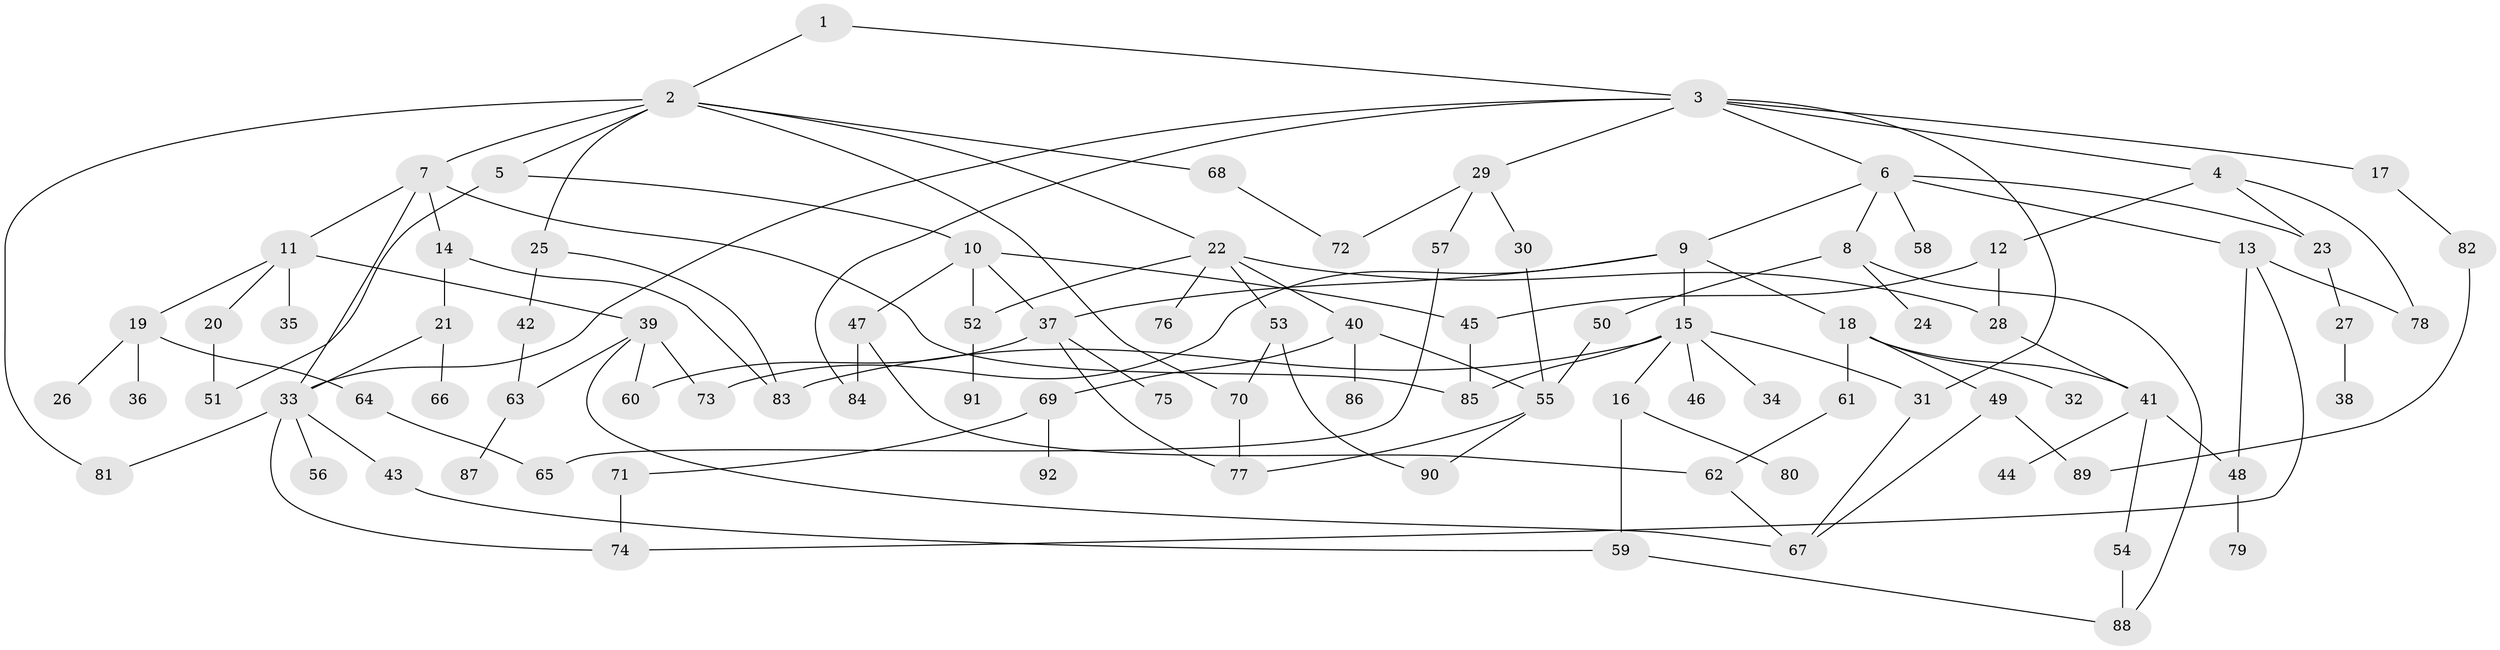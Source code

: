 // coarse degree distribution, {2: 0.22807017543859648, 8: 0.03508771929824561, 5: 0.07017543859649122, 3: 0.24561403508771928, 9: 0.03508771929824561, 6: 0.07017543859649122, 4: 0.10526315789473684, 7: 0.017543859649122806, 1: 0.19298245614035087}
// Generated by graph-tools (version 1.1) at 2025/23/03/03/25 07:23:35]
// undirected, 92 vertices, 130 edges
graph export_dot {
graph [start="1"]
  node [color=gray90,style=filled];
  1;
  2;
  3;
  4;
  5;
  6;
  7;
  8;
  9;
  10;
  11;
  12;
  13;
  14;
  15;
  16;
  17;
  18;
  19;
  20;
  21;
  22;
  23;
  24;
  25;
  26;
  27;
  28;
  29;
  30;
  31;
  32;
  33;
  34;
  35;
  36;
  37;
  38;
  39;
  40;
  41;
  42;
  43;
  44;
  45;
  46;
  47;
  48;
  49;
  50;
  51;
  52;
  53;
  54;
  55;
  56;
  57;
  58;
  59;
  60;
  61;
  62;
  63;
  64;
  65;
  66;
  67;
  68;
  69;
  70;
  71;
  72;
  73;
  74;
  75;
  76;
  77;
  78;
  79;
  80;
  81;
  82;
  83;
  84;
  85;
  86;
  87;
  88;
  89;
  90;
  91;
  92;
  1 -- 2;
  1 -- 3;
  2 -- 5;
  2 -- 7;
  2 -- 22;
  2 -- 25;
  2 -- 68;
  2 -- 81;
  2 -- 70;
  3 -- 4;
  3 -- 6;
  3 -- 17;
  3 -- 29;
  3 -- 31;
  3 -- 33;
  3 -- 84;
  4 -- 12;
  4 -- 23;
  4 -- 78;
  5 -- 10;
  5 -- 51;
  6 -- 8;
  6 -- 9;
  6 -- 13;
  6 -- 58;
  6 -- 23;
  7 -- 11;
  7 -- 14;
  7 -- 33;
  7 -- 85;
  8 -- 24;
  8 -- 50;
  8 -- 88;
  9 -- 15;
  9 -- 18;
  9 -- 37;
  9 -- 73;
  10 -- 47;
  10 -- 52;
  10 -- 45;
  10 -- 37;
  11 -- 19;
  11 -- 20;
  11 -- 35;
  11 -- 39;
  12 -- 45;
  12 -- 28;
  13 -- 74;
  13 -- 78;
  13 -- 48;
  14 -- 21;
  14 -- 83;
  15 -- 16;
  15 -- 34;
  15 -- 46;
  15 -- 83;
  15 -- 85;
  15 -- 31;
  16 -- 80;
  16 -- 59;
  17 -- 82;
  18 -- 32;
  18 -- 49;
  18 -- 61;
  18 -- 41;
  19 -- 26;
  19 -- 36;
  19 -- 64;
  20 -- 51;
  21 -- 66;
  21 -- 33;
  22 -- 28;
  22 -- 40;
  22 -- 53;
  22 -- 76;
  22 -- 52;
  23 -- 27;
  25 -- 42;
  25 -- 83;
  27 -- 38;
  28 -- 41;
  29 -- 30;
  29 -- 57;
  29 -- 72;
  30 -- 55;
  31 -- 67;
  33 -- 43;
  33 -- 56;
  33 -- 81;
  33 -- 74;
  37 -- 60;
  37 -- 75;
  37 -- 77;
  39 -- 67;
  39 -- 63;
  39 -- 60;
  39 -- 73;
  40 -- 69;
  40 -- 86;
  40 -- 55;
  41 -- 44;
  41 -- 48;
  41 -- 54;
  42 -- 63;
  43 -- 59;
  45 -- 85;
  47 -- 84;
  47 -- 62;
  48 -- 79;
  49 -- 67;
  49 -- 89;
  50 -- 55;
  52 -- 91;
  53 -- 70;
  53 -- 90;
  54 -- 88;
  55 -- 77;
  55 -- 90;
  57 -- 65;
  59 -- 88;
  61 -- 62;
  62 -- 67;
  63 -- 87;
  64 -- 65;
  68 -- 72;
  69 -- 71;
  69 -- 92;
  70 -- 77;
  71 -- 74;
  82 -- 89;
}
